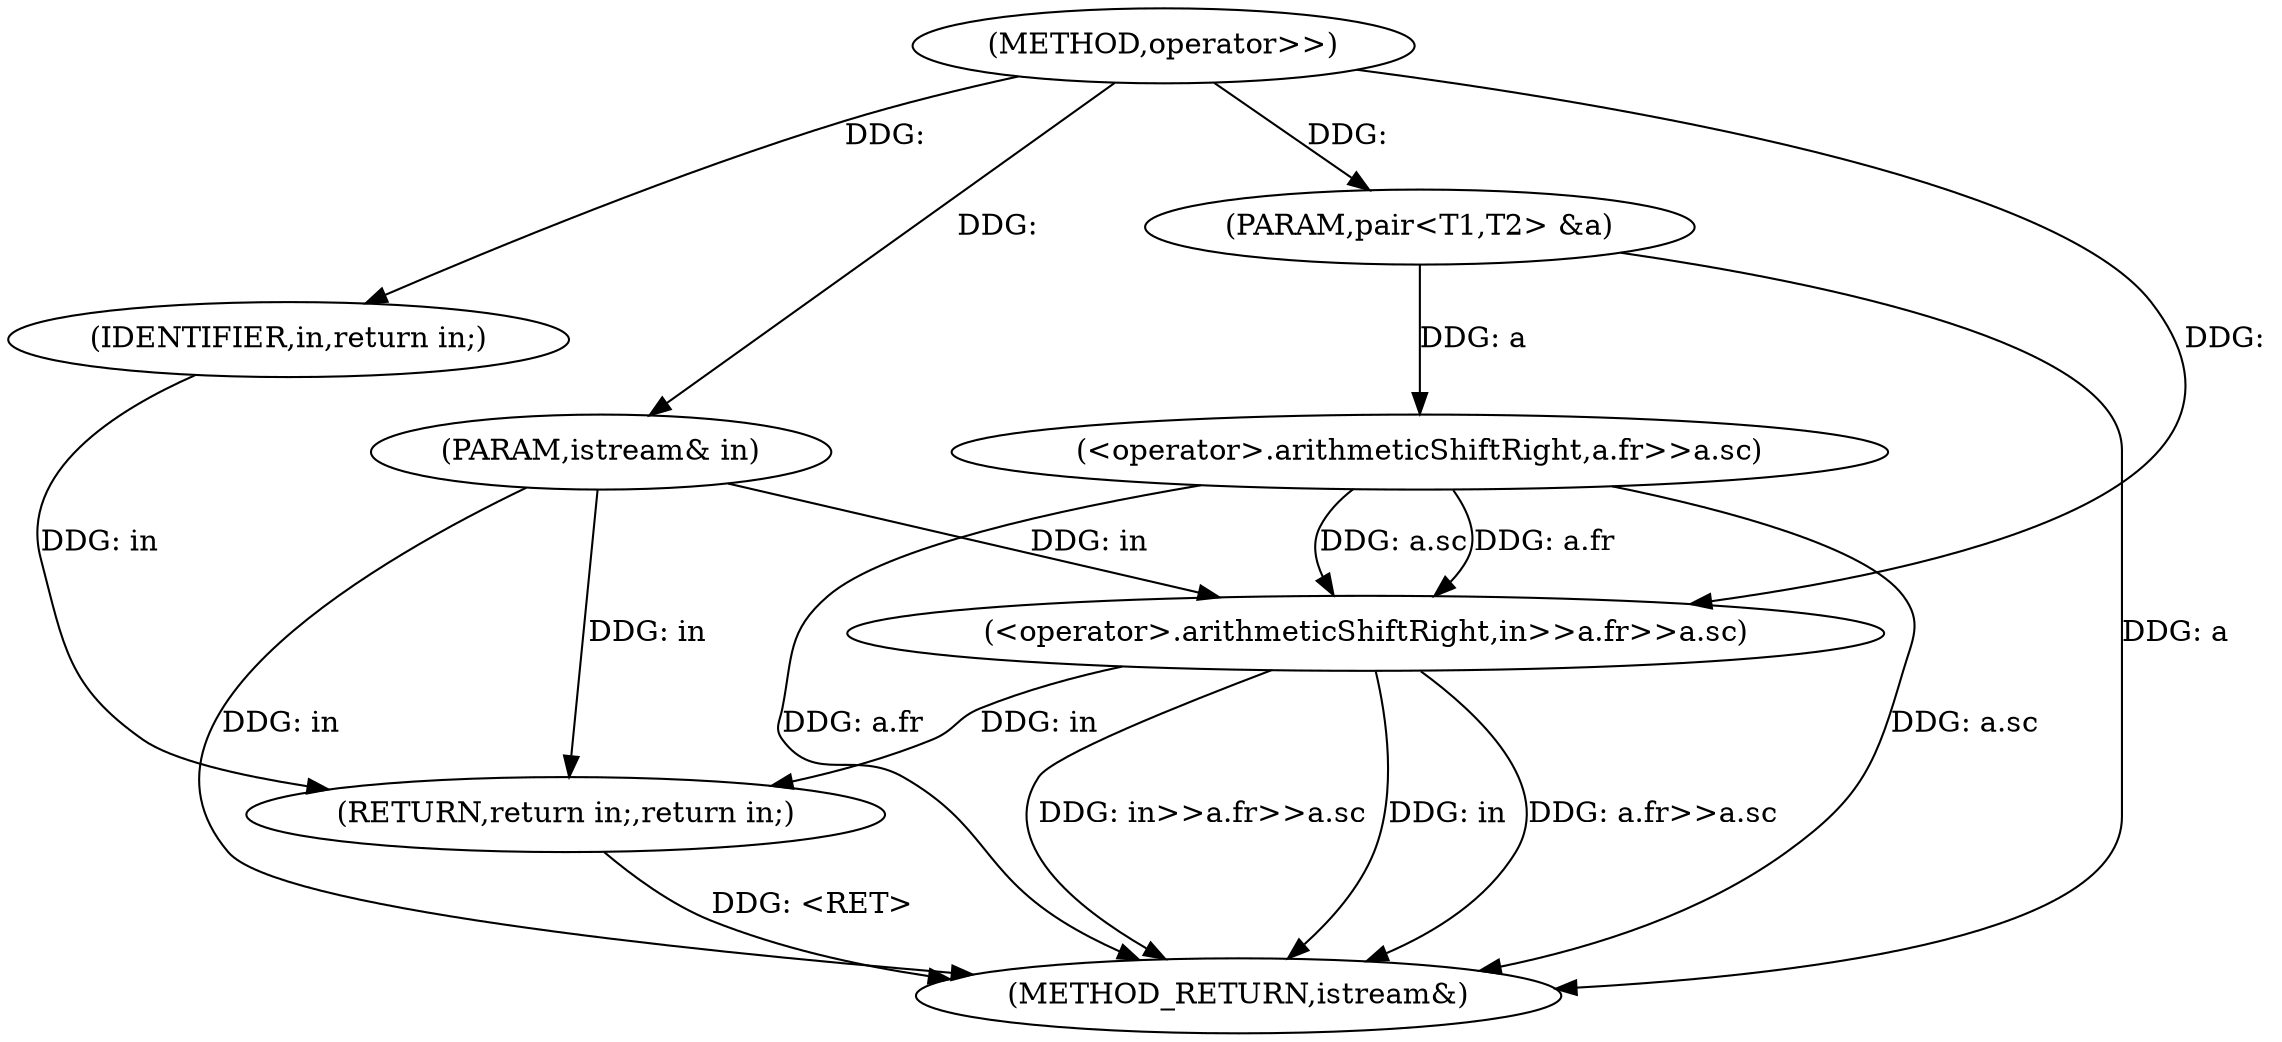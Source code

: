 digraph "operator>>" {  
"1000106" [label = "(METHOD,operator>>)" ]
"1000121" [label = "(METHOD_RETURN,istream&)" ]
"1000107" [label = "(PARAM,istream& in)" ]
"1000108" [label = "(PARAM,pair<T1,T2> &a)" ]
"1000110" [label = "(<operator>.arithmeticShiftRight,in>>a.fr>>a.sc)" ]
"1000119" [label = "(RETURN,return in;,return in;)" ]
"1000120" [label = "(IDENTIFIER,in,return in;)" ]
"1000112" [label = "(<operator>.arithmeticShiftRight,a.fr>>a.sc)" ]
  "1000119" -> "1000121"  [ label = "DDG: <RET>"] 
  "1000107" -> "1000121"  [ label = "DDG: in"] 
  "1000108" -> "1000121"  [ label = "DDG: a"] 
  "1000110" -> "1000121"  [ label = "DDG: in"] 
  "1000112" -> "1000121"  [ label = "DDG: a.fr"] 
  "1000112" -> "1000121"  [ label = "DDG: a.sc"] 
  "1000110" -> "1000121"  [ label = "DDG: a.fr>>a.sc"] 
  "1000110" -> "1000121"  [ label = "DDG: in>>a.fr>>a.sc"] 
  "1000106" -> "1000107"  [ label = "DDG: "] 
  "1000106" -> "1000108"  [ label = "DDG: "] 
  "1000120" -> "1000119"  [ label = "DDG: in"] 
  "1000110" -> "1000119"  [ label = "DDG: in"] 
  "1000107" -> "1000119"  [ label = "DDG: in"] 
  "1000107" -> "1000110"  [ label = "DDG: in"] 
  "1000106" -> "1000110"  [ label = "DDG: "] 
  "1000112" -> "1000110"  [ label = "DDG: a.sc"] 
  "1000112" -> "1000110"  [ label = "DDG: a.fr"] 
  "1000106" -> "1000120"  [ label = "DDG: "] 
  "1000108" -> "1000112"  [ label = "DDG: a"] 
}
